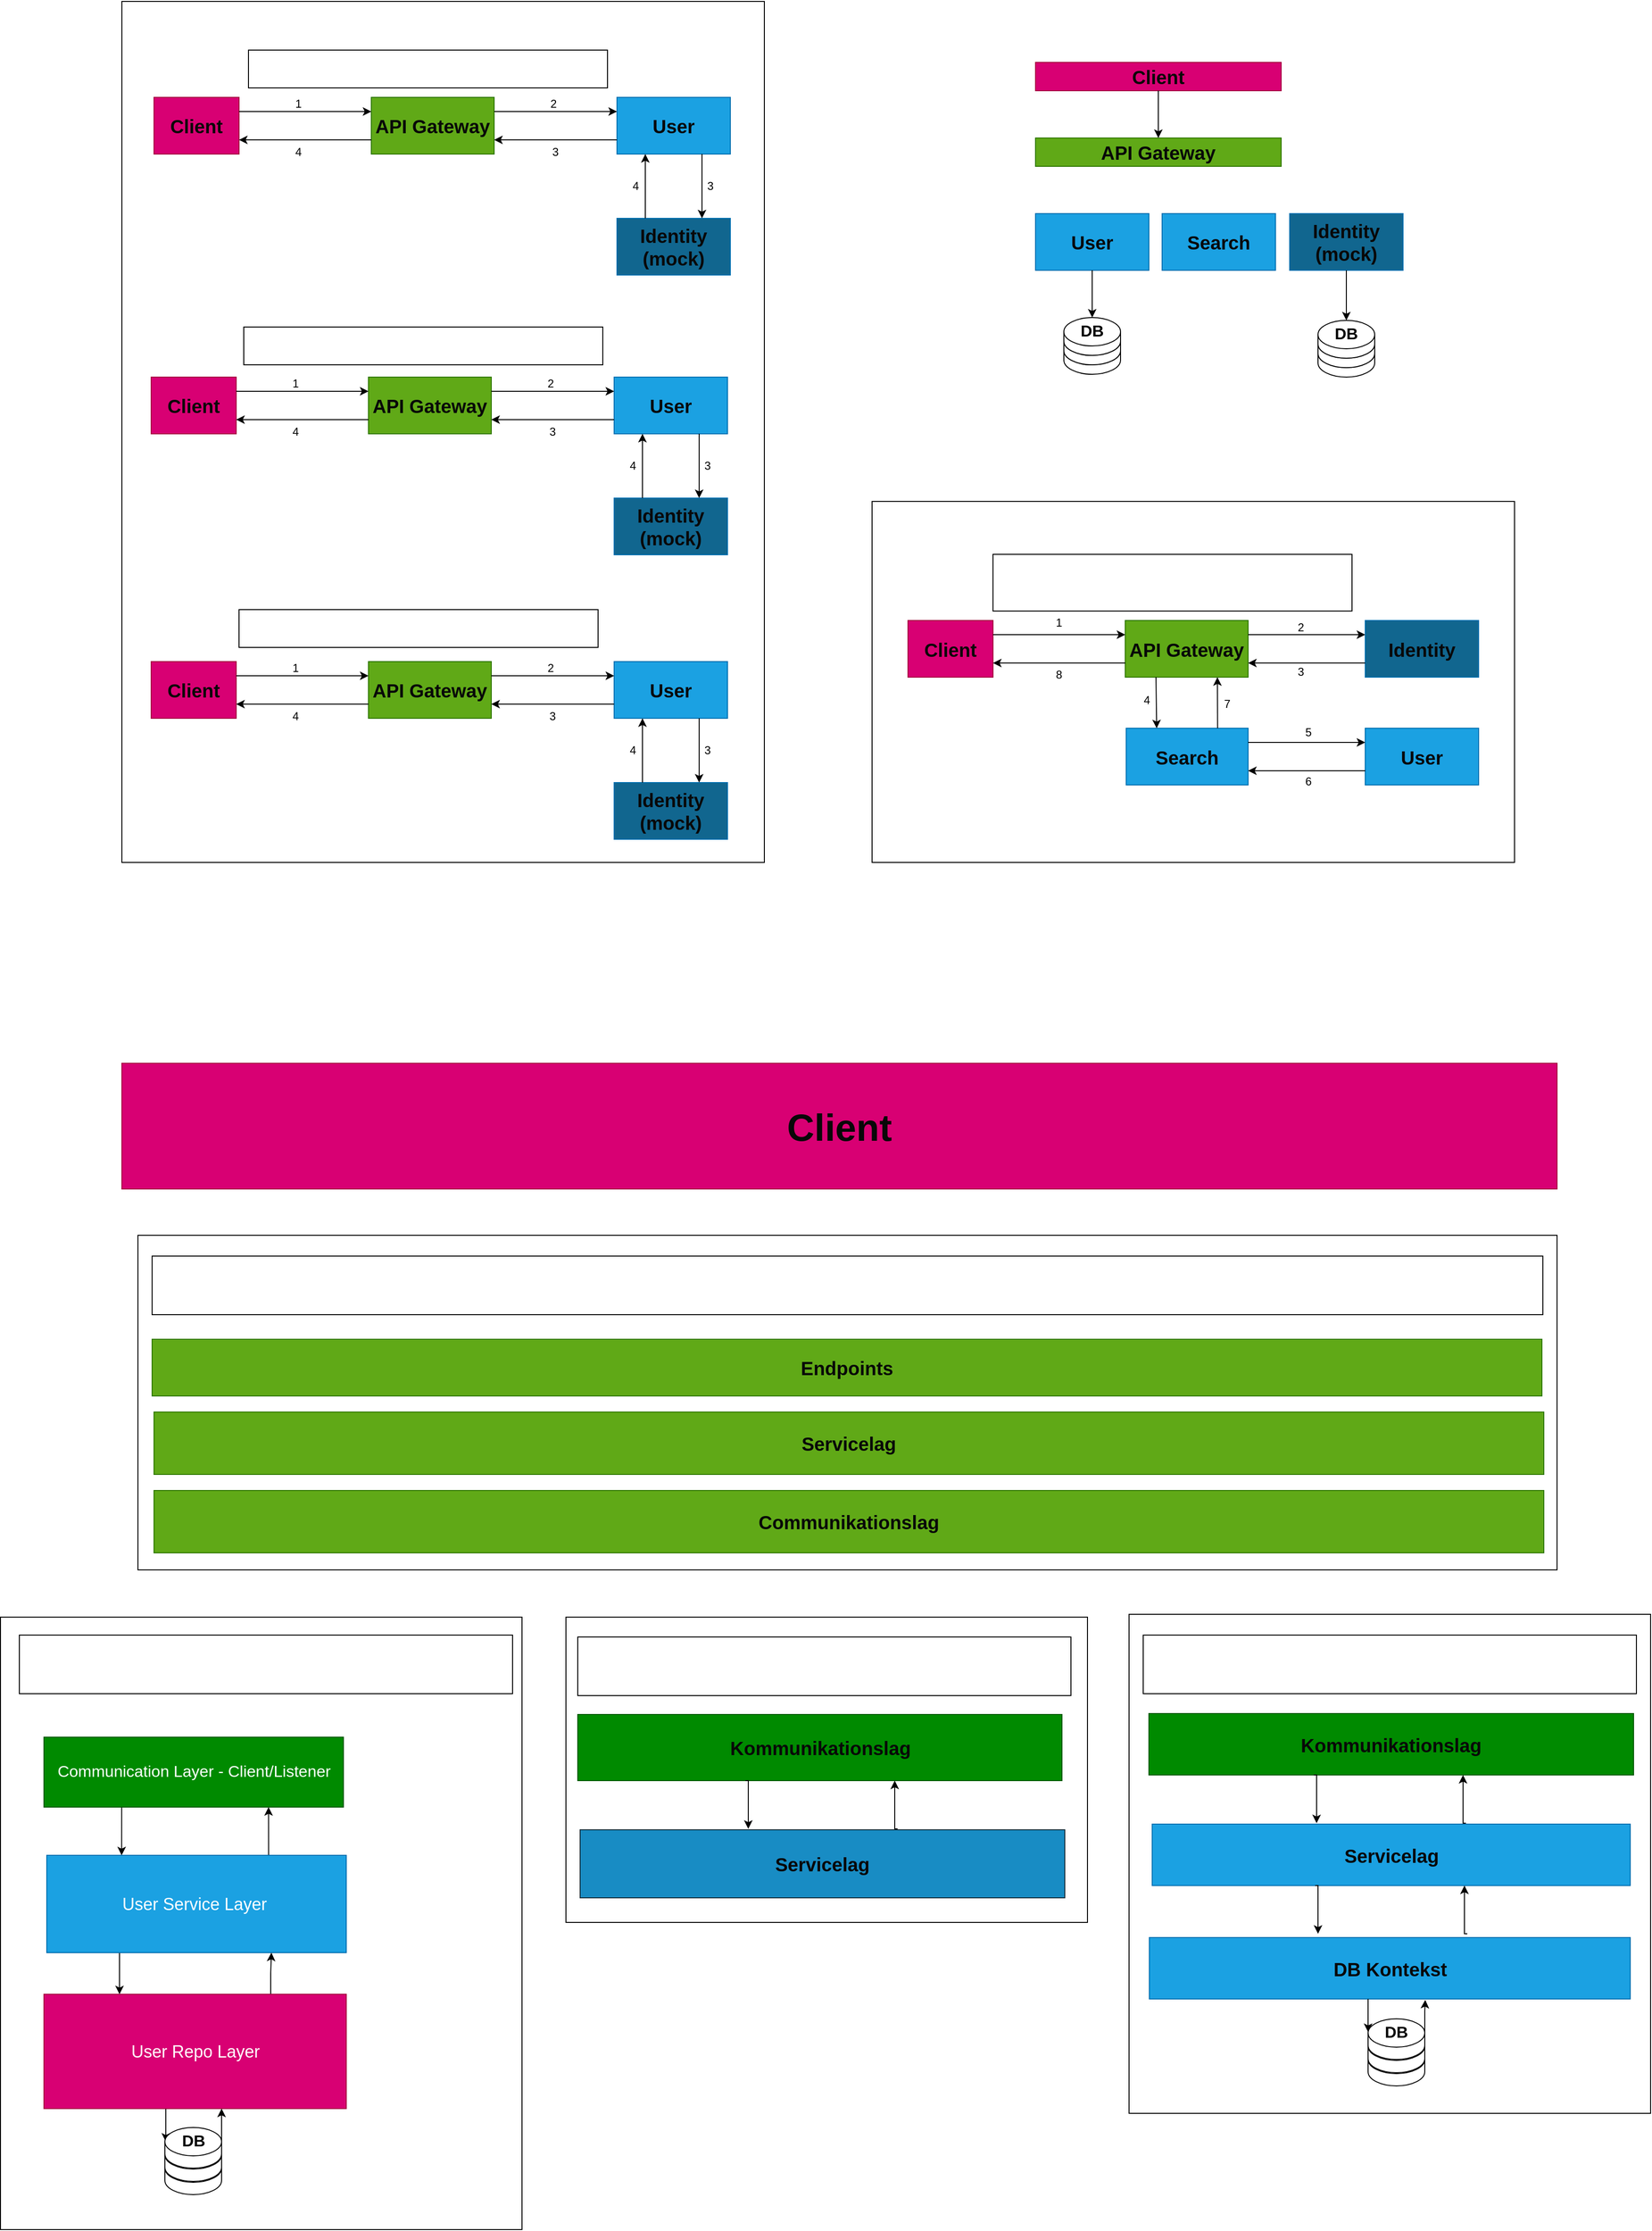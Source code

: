 <mxfile version="21.3.3" type="device">
  <diagram name="Page-1" id="fgIBBaPACrphNUb2yU_0">
    <mxGraphModel dx="3569" dy="1269" grid="0" gridSize="10" guides="1" tooltips="1" connect="1" arrows="1" fold="1" page="0" pageScale="1" pageWidth="850" pageHeight="1100" math="0" shadow="0">
      <root>
        <mxCell id="0" />
        <mxCell id="1" parent="0" />
        <mxCell id="kWf70IJN_p3yiQGSxXuf-264" value="" style="rounded=0;whiteSpace=wrap;html=1;" vertex="1" parent="1">
          <mxGeometry x="1192" y="2184" width="552" height="528" as="geometry" />
        </mxCell>
        <mxCell id="kWf70IJN_p3yiQGSxXuf-134" value="&lt;font color=&quot;#ffffff&quot;&gt;&lt;span style=&quot;font-size: 20px;&quot;&gt;&lt;b&gt;Search context&lt;/b&gt;&lt;/span&gt;&lt;/font&gt;" style="rounded=0;whiteSpace=wrap;html=1;flipV=0;flipH=1;direction=west;labelPosition=center;verticalLabelPosition=middle;align=center;verticalAlign=top;" vertex="1" parent="1">
          <mxGeometry x="920" y="1006.5" width="680" height="382" as="geometry" />
        </mxCell>
        <mxCell id="kWf70IJN_p3yiQGSxXuf-133" value="&lt;font color=&quot;#ffffff&quot; size=&quot;1&quot;&gt;&lt;b style=&quot;font-size: 20px;&quot;&gt;User management context&lt;/b&gt;&lt;/font&gt;" style="rounded=0;whiteSpace=wrap;html=1;flipV=0;flipH=1;direction=west;labelPosition=center;verticalLabelPosition=middle;align=center;verticalAlign=top;" vertex="1" parent="1">
          <mxGeometry x="126" y="477.5" width="680" height="911" as="geometry" />
        </mxCell>
        <mxCell id="kWf70IJN_p3yiQGSxXuf-58" value="&lt;font size=&quot;1&quot; color=&quot;#080808&quot;&gt;&lt;b style=&quot;font-size: 20px;&quot;&gt;User&lt;/b&gt;&lt;/font&gt;" style="rounded=0;whiteSpace=wrap;html=1;fillColor=#1ba1e2;fontColor=#ffffff;strokeColor=#006EAF;" vertex="1" parent="1">
          <mxGeometry x="1093" y="702" width="120" height="60" as="geometry" />
        </mxCell>
        <mxCell id="kWf70IJN_p3yiQGSxXuf-60" value="&lt;font size=&quot;1&quot; color=&quot;#080808&quot;&gt;&lt;b style=&quot;font-size: 20px;&quot;&gt;Search&lt;/b&gt;&lt;/font&gt;" style="rounded=0;whiteSpace=wrap;html=1;fillColor=#1ba1e2;fontColor=#ffffff;strokeColor=#006EAF;" vertex="1" parent="1">
          <mxGeometry x="1227" y="702" width="120" height="60" as="geometry" />
        </mxCell>
        <mxCell id="kWf70IJN_p3yiQGSxXuf-62" value="&lt;font size=&quot;1&quot; color=&quot;#080808&quot;&gt;&lt;b style=&quot;font-size: 20px;&quot;&gt;API Gateway&lt;/b&gt;&lt;/font&gt;" style="rounded=0;whiteSpace=wrap;html=1;fillColor=#60a917;fontColor=#ffffff;strokeColor=#2D7600;flipV=0;flipH=1;direction=west;labelPosition=center;verticalLabelPosition=middle;align=center;verticalAlign=middle;" vertex="1" parent="1">
          <mxGeometry x="1093" y="622" width="260" height="30" as="geometry" />
        </mxCell>
        <mxCell id="kWf70IJN_p3yiQGSxXuf-64" value="&lt;font size=&quot;1&quot; color=&quot;#080808&quot;&gt;&lt;b style=&quot;font-size: 20px;&quot;&gt;Client&lt;/b&gt;&lt;/font&gt;" style="rounded=0;whiteSpace=wrap;html=1;fillColor=#d80073;fontColor=#ffffff;strokeColor=#A50040;flipV=0;flipH=1;direction=west;labelPosition=center;verticalLabelPosition=middle;align=center;verticalAlign=middle;" vertex="1" parent="1">
          <mxGeometry x="1093" y="542" width="260" height="30" as="geometry" />
        </mxCell>
        <mxCell id="kWf70IJN_p3yiQGSxXuf-65" value="" style="endArrow=classic;html=1;rounded=0;exitX=0.5;exitY=0;exitDx=0;exitDy=0;entryX=0.5;entryY=1;entryDx=0;entryDy=0;" edge="1" parent="1" source="kWf70IJN_p3yiQGSxXuf-64" target="kWf70IJN_p3yiQGSxXuf-62">
          <mxGeometry width="50" height="50" relative="1" as="geometry">
            <mxPoint x="1423" y="742" as="sourcePoint" />
            <mxPoint x="1473" y="692" as="targetPoint" />
          </mxGeometry>
        </mxCell>
        <mxCell id="kWf70IJN_p3yiQGSxXuf-69" value="&lt;font color=&quot;#ffffff&quot; size=&quot;1&quot;&gt;&lt;b style=&quot;font-size: 20px;&quot;&gt;1. User wants to create profile&lt;/b&gt;&lt;/font&gt;" style="rounded=0;whiteSpace=wrap;html=1;flipV=0;flipH=1;direction=west;labelPosition=center;verticalLabelPosition=middle;align=center;verticalAlign=middle;" vertex="1" parent="1">
          <mxGeometry x="260" y="529" width="380" height="40" as="geometry" />
        </mxCell>
        <mxCell id="kWf70IJN_p3yiQGSxXuf-70" value="&lt;font size=&quot;1&quot; color=&quot;#080808&quot;&gt;&lt;b style=&quot;font-size: 20px;&quot;&gt;Client&lt;/b&gt;&lt;/font&gt;" style="rounded=0;whiteSpace=wrap;html=1;fillColor=#d80073;fontColor=#ffffff;strokeColor=#A50040;flipV=0;flipH=1;direction=west;labelPosition=center;verticalLabelPosition=middle;align=center;verticalAlign=middle;" vertex="1" parent="1">
          <mxGeometry x="160" y="579" width="90" height="60" as="geometry" />
        </mxCell>
        <mxCell id="kWf70IJN_p3yiQGSxXuf-71" value="&lt;font size=&quot;1&quot; color=&quot;#080808&quot;&gt;&lt;b style=&quot;font-size: 20px;&quot;&gt;API Gateway&lt;/b&gt;&lt;/font&gt;" style="rounded=0;whiteSpace=wrap;html=1;fillColor=#60a917;fontColor=#ffffff;strokeColor=#2D7600;flipV=0;flipH=1;direction=west;labelPosition=center;verticalLabelPosition=middle;align=center;verticalAlign=middle;" vertex="1" parent="1">
          <mxGeometry x="390" y="579" width="130" height="60" as="geometry" />
        </mxCell>
        <mxCell id="kWf70IJN_p3yiQGSxXuf-72" value="" style="endArrow=classic;html=1;rounded=0;exitX=0;exitY=0.75;exitDx=0;exitDy=0;entryX=1;entryY=0.75;entryDx=0;entryDy=0;" edge="1" parent="1" source="kWf70IJN_p3yiQGSxXuf-70" target="kWf70IJN_p3yiQGSxXuf-71">
          <mxGeometry width="50" height="50" relative="1" as="geometry">
            <mxPoint x="570" y="709" as="sourcePoint" />
            <mxPoint x="620" y="659" as="targetPoint" />
          </mxGeometry>
        </mxCell>
        <mxCell id="kWf70IJN_p3yiQGSxXuf-73" value="" style="shape=cylinder3;whiteSpace=wrap;html=1;boundedLbl=1;backgroundOutline=1;size=15;" vertex="1" parent="1">
          <mxGeometry x="1123" y="832" width="60" height="40" as="geometry" />
        </mxCell>
        <mxCell id="kWf70IJN_p3yiQGSxXuf-76" value="" style="shape=cylinder3;whiteSpace=wrap;html=1;boundedLbl=1;backgroundOutline=1;size=15;" vertex="1" parent="1">
          <mxGeometry x="1123" y="822" width="60" height="40" as="geometry" />
        </mxCell>
        <mxCell id="kWf70IJN_p3yiQGSxXuf-77" value="" style="shape=cylinder3;whiteSpace=wrap;html=1;boundedLbl=1;backgroundOutline=1;size=15;" vertex="1" parent="1">
          <mxGeometry x="1123" y="812" width="60" height="40" as="geometry" />
        </mxCell>
        <mxCell id="kWf70IJN_p3yiQGSxXuf-79" value="" style="endArrow=classic;html=1;rounded=0;exitX=0.5;exitY=1;exitDx=0;exitDy=0;entryX=0.5;entryY=0;entryDx=0;entryDy=0;entryPerimeter=0;" edge="1" parent="1" source="kWf70IJN_p3yiQGSxXuf-58" target="kWf70IJN_p3yiQGSxXuf-77">
          <mxGeometry width="50" height="50" relative="1" as="geometry">
            <mxPoint x="1153" y="772" as="sourcePoint" />
            <mxPoint x="1353" y="822" as="targetPoint" />
          </mxGeometry>
        </mxCell>
        <mxCell id="kWf70IJN_p3yiQGSxXuf-80" value="&lt;b&gt;&lt;font style=&quot;font-size: 17px;&quot;&gt;DB&lt;/font&gt;&lt;/b&gt;" style="text;html=1;strokeColor=none;fillColor=none;align=center;verticalAlign=middle;whiteSpace=wrap;rounded=0;" vertex="1" parent="1">
          <mxGeometry x="1123" y="812" width="60" height="30" as="geometry" />
        </mxCell>
        <mxCell id="kWf70IJN_p3yiQGSxXuf-81" value="&lt;font size=&quot;1&quot; color=&quot;#080808&quot;&gt;&lt;b style=&quot;font-size: 20px;&quot;&gt;User&lt;/b&gt;&lt;/font&gt;" style="rounded=0;whiteSpace=wrap;html=1;fillColor=#1ba1e2;fontColor=#ffffff;strokeColor=#006EAF;" vertex="1" parent="1">
          <mxGeometry x="650" y="579" width="120" height="60" as="geometry" />
        </mxCell>
        <mxCell id="kWf70IJN_p3yiQGSxXuf-82" value="" style="endArrow=classic;html=1;rounded=0;exitX=0;exitY=0.75;exitDx=0;exitDy=0;entryX=0;entryY=0.25;entryDx=0;entryDy=0;" edge="1" parent="1" source="kWf70IJN_p3yiQGSxXuf-71" target="kWf70IJN_p3yiQGSxXuf-81">
          <mxGeometry width="50" height="50" relative="1" as="geometry">
            <mxPoint x="590" y="749" as="sourcePoint" />
            <mxPoint x="640" y="699" as="targetPoint" />
          </mxGeometry>
        </mxCell>
        <mxCell id="kWf70IJN_p3yiQGSxXuf-85" value="&lt;font color=&quot;#ffffff&quot; size=&quot;1&quot;&gt;&lt;b style=&quot;font-size: 20px;&quot;&gt;2. User wants to edit profile&lt;/b&gt;&lt;/font&gt;" style="rounded=0;whiteSpace=wrap;html=1;flipV=0;flipH=1;direction=west;labelPosition=center;verticalLabelPosition=middle;align=center;verticalAlign=middle;" vertex="1" parent="1">
          <mxGeometry x="255" y="822" width="380" height="40" as="geometry" />
        </mxCell>
        <mxCell id="kWf70IJN_p3yiQGSxXuf-86" value="&lt;font color=&quot;#ffffff&quot; size=&quot;1&quot;&gt;&lt;b style=&quot;font-size: 20px;&quot;&gt;3. User wants to manage user settings&lt;/b&gt;&lt;/font&gt;" style="rounded=0;whiteSpace=wrap;html=1;flipV=0;flipH=1;direction=west;labelPosition=center;verticalLabelPosition=middle;align=center;verticalAlign=middle;" vertex="1" parent="1">
          <mxGeometry x="250" y="1121" width="380" height="40" as="geometry" />
        </mxCell>
        <mxCell id="kWf70IJN_p3yiQGSxXuf-104" value="" style="endArrow=classic;html=1;rounded=0;entryX=0;entryY=0.25;entryDx=0;entryDy=0;exitX=0;exitY=0.75;exitDx=0;exitDy=0;" edge="1" parent="1" source="kWf70IJN_p3yiQGSxXuf-81" target="kWf70IJN_p3yiQGSxXuf-71">
          <mxGeometry width="50" height="50" relative="1" as="geometry">
            <mxPoint x="550" y="669" as="sourcePoint" />
            <mxPoint x="600" y="619" as="targetPoint" />
          </mxGeometry>
        </mxCell>
        <mxCell id="kWf70IJN_p3yiQGSxXuf-105" value="" style="endArrow=classic;html=1;rounded=0;entryX=0;entryY=0.25;entryDx=0;entryDy=0;exitX=1;exitY=0.25;exitDx=0;exitDy=0;" edge="1" parent="1" source="kWf70IJN_p3yiQGSxXuf-71" target="kWf70IJN_p3yiQGSxXuf-70">
          <mxGeometry width="50" height="50" relative="1" as="geometry">
            <mxPoint x="330" y="669" as="sourcePoint" />
            <mxPoint x="380" y="619" as="targetPoint" />
          </mxGeometry>
        </mxCell>
        <mxCell id="kWf70IJN_p3yiQGSxXuf-120" value="&lt;font color=&quot;#ffffff&quot; size=&quot;1&quot;&gt;&lt;b style=&quot;font-size: 20px;&quot;&gt;4. User wants to search for users by name or username&lt;/b&gt;&lt;/font&gt;" style="rounded=0;whiteSpace=wrap;html=1;flipV=0;flipH=1;direction=west;labelPosition=center;verticalLabelPosition=middle;align=center;verticalAlign=middle;" vertex="1" parent="1">
          <mxGeometry x="1048" y="1062.5" width="380" height="60" as="geometry" />
        </mxCell>
        <mxCell id="kWf70IJN_p3yiQGSxXuf-121" value="&lt;font size=&quot;1&quot; color=&quot;#080808&quot;&gt;&lt;b style=&quot;font-size: 20px;&quot;&gt;Client&lt;/b&gt;&lt;/font&gt;" style="rounded=0;whiteSpace=wrap;html=1;fillColor=#d80073;fontColor=#ffffff;strokeColor=#A50040;flipV=0;flipH=1;direction=west;labelPosition=center;verticalLabelPosition=middle;align=center;verticalAlign=middle;" vertex="1" parent="1">
          <mxGeometry x="958" y="1132.5" width="90" height="60" as="geometry" />
        </mxCell>
        <mxCell id="kWf70IJN_p3yiQGSxXuf-122" value="&lt;font size=&quot;1&quot; color=&quot;#080808&quot;&gt;&lt;b style=&quot;font-size: 20px;&quot;&gt;API Gateway&lt;/b&gt;&lt;/font&gt;" style="rounded=0;whiteSpace=wrap;html=1;fillColor=#60a917;fontColor=#ffffff;strokeColor=#2D7600;flipV=0;flipH=1;direction=west;labelPosition=center;verticalLabelPosition=middle;align=center;verticalAlign=middle;" vertex="1" parent="1">
          <mxGeometry x="1188" y="1132.5" width="130" height="60" as="geometry" />
        </mxCell>
        <mxCell id="kWf70IJN_p3yiQGSxXuf-123" value="" style="endArrow=classic;html=1;rounded=0;exitX=0;exitY=0.75;exitDx=0;exitDy=0;entryX=1;entryY=0.75;entryDx=0;entryDy=0;" edge="1" parent="1" source="kWf70IJN_p3yiQGSxXuf-121" target="kWf70IJN_p3yiQGSxXuf-122">
          <mxGeometry width="50" height="50" relative="1" as="geometry">
            <mxPoint x="1368" y="1262.5" as="sourcePoint" />
            <mxPoint x="1418" y="1212.5" as="targetPoint" />
          </mxGeometry>
        </mxCell>
        <mxCell id="kWf70IJN_p3yiQGSxXuf-124" value="&lt;font size=&quot;1&quot; color=&quot;#080808&quot;&gt;&lt;b style=&quot;font-size: 20px;&quot;&gt;Search&lt;/b&gt;&lt;/font&gt;" style="rounded=0;whiteSpace=wrap;html=1;fillColor=#1ba1e2;fontColor=#ffffff;strokeColor=#006EAF;" vertex="1" parent="1">
          <mxGeometry x="1189" y="1246.5" width="129" height="60" as="geometry" />
        </mxCell>
        <mxCell id="kWf70IJN_p3yiQGSxXuf-125" value="" style="endArrow=classic;html=1;rounded=0;exitX=0.75;exitY=0;exitDx=0;exitDy=0;entryX=0.25;entryY=0;entryDx=0;entryDy=0;" edge="1" parent="1" source="kWf70IJN_p3yiQGSxXuf-122" target="kWf70IJN_p3yiQGSxXuf-124">
          <mxGeometry width="50" height="50" relative="1" as="geometry">
            <mxPoint x="1388" y="1302.5" as="sourcePoint" />
            <mxPoint x="1438" y="1252.5" as="targetPoint" />
          </mxGeometry>
        </mxCell>
        <mxCell id="kWf70IJN_p3yiQGSxXuf-127" value="" style="endArrow=classic;html=1;rounded=0;entryX=0;entryY=0.25;entryDx=0;entryDy=0;exitX=1;exitY=0.25;exitDx=0;exitDy=0;" edge="1" parent="1" source="kWf70IJN_p3yiQGSxXuf-122" target="kWf70IJN_p3yiQGSxXuf-121">
          <mxGeometry width="50" height="50" relative="1" as="geometry">
            <mxPoint x="1128" y="1222.5" as="sourcePoint" />
            <mxPoint x="1178" y="1172.5" as="targetPoint" />
          </mxGeometry>
        </mxCell>
        <mxCell id="kWf70IJN_p3yiQGSxXuf-128" value="&lt;font size=&quot;1&quot; color=&quot;#080808&quot;&gt;&lt;b style=&quot;font-size: 20px;&quot;&gt;User&lt;/b&gt;&lt;/font&gt;" style="rounded=0;whiteSpace=wrap;html=1;fillColor=#1ba1e2;fontColor=#ffffff;strokeColor=#006EAF;" vertex="1" parent="1">
          <mxGeometry x="1442" y="1246.5" width="120" height="60" as="geometry" />
        </mxCell>
        <mxCell id="kWf70IJN_p3yiQGSxXuf-129" value="" style="endArrow=classic;html=1;rounded=0;entryX=0;entryY=0.25;entryDx=0;entryDy=0;exitX=1;exitY=0.25;exitDx=0;exitDy=0;" edge="1" parent="1" source="kWf70IJN_p3yiQGSxXuf-124" target="kWf70IJN_p3yiQGSxXuf-128">
          <mxGeometry width="50" height="50" relative="1" as="geometry">
            <mxPoint x="1321" y="1290.5" as="sourcePoint" />
            <mxPoint x="1458" y="1157.5" as="targetPoint" />
          </mxGeometry>
        </mxCell>
        <mxCell id="kWf70IJN_p3yiQGSxXuf-131" value="" style="endArrow=classic;html=1;rounded=0;exitX=0.75;exitY=0;exitDx=0;exitDy=0;entryX=0.25;entryY=0;entryDx=0;entryDy=0;" edge="1" parent="1" source="kWf70IJN_p3yiQGSxXuf-124" target="kWf70IJN_p3yiQGSxXuf-122">
          <mxGeometry width="50" height="50" relative="1" as="geometry">
            <mxPoint x="1488" y="1242.5" as="sourcePoint" />
            <mxPoint x="1488" y="1202.5" as="targetPoint" />
          </mxGeometry>
        </mxCell>
        <mxCell id="kWf70IJN_p3yiQGSxXuf-142" value="&lt;font size=&quot;1&quot; color=&quot;#080808&quot;&gt;&lt;b style=&quot;font-size: 20px;&quot;&gt;Identity&lt;/b&gt;&lt;/font&gt;" style="rounded=0;whiteSpace=wrap;html=1;fillColor=#11668F;fontColor=#ffffff;strokeColor=#006EAF;" vertex="1" parent="1">
          <mxGeometry x="1442" y="1132.5" width="120" height="60" as="geometry" />
        </mxCell>
        <mxCell id="kWf70IJN_p3yiQGSxXuf-143" value="" style="endArrow=classic;html=1;rounded=0;exitX=0;exitY=0.75;exitDx=0;exitDy=0;entryX=0;entryY=0.25;entryDx=0;entryDy=0;" edge="1" parent="1" source="kWf70IJN_p3yiQGSxXuf-122" target="kWf70IJN_p3yiQGSxXuf-142">
          <mxGeometry width="50" height="50" relative="1" as="geometry">
            <mxPoint x="1389" y="1184.5" as="sourcePoint" />
            <mxPoint x="1439" y="1134.5" as="targetPoint" />
          </mxGeometry>
        </mxCell>
        <mxCell id="kWf70IJN_p3yiQGSxXuf-144" value="1" style="text;html=1;strokeColor=none;fillColor=none;align=center;verticalAlign=middle;whiteSpace=wrap;rounded=0;" vertex="1" parent="1">
          <mxGeometry x="1088" y="1119.5" width="60" height="30" as="geometry" />
        </mxCell>
        <mxCell id="kWf70IJN_p3yiQGSxXuf-145" value="2" style="text;html=1;strokeColor=none;fillColor=none;align=center;verticalAlign=middle;whiteSpace=wrap;rounded=0;" vertex="1" parent="1">
          <mxGeometry x="1344" y="1124.5" width="60" height="30" as="geometry" />
        </mxCell>
        <mxCell id="kWf70IJN_p3yiQGSxXuf-146" value="" style="endArrow=classic;html=1;rounded=0;entryX=0;entryY=0.25;entryDx=0;entryDy=0;exitX=0;exitY=0.75;exitDx=0;exitDy=0;" edge="1" parent="1" source="kWf70IJN_p3yiQGSxXuf-142" target="kWf70IJN_p3yiQGSxXuf-122">
          <mxGeometry width="50" height="50" relative="1" as="geometry">
            <mxPoint x="1369" y="1211.5" as="sourcePoint" />
            <mxPoint x="1419" y="1161.5" as="targetPoint" />
          </mxGeometry>
        </mxCell>
        <mxCell id="kWf70IJN_p3yiQGSxXuf-147" value="3" style="text;html=1;strokeColor=none;fillColor=none;align=center;verticalAlign=middle;whiteSpace=wrap;rounded=0;" vertex="1" parent="1">
          <mxGeometry x="1344" y="1171.5" width="60" height="30" as="geometry" />
        </mxCell>
        <mxCell id="kWf70IJN_p3yiQGSxXuf-150" value="" style="endArrow=classic;html=1;rounded=0;exitX=0;exitY=0.75;exitDx=0;exitDy=0;entryX=1;entryY=0.75;entryDx=0;entryDy=0;" edge="1" parent="1" source="kWf70IJN_p3yiQGSxXuf-128" target="kWf70IJN_p3yiQGSxXuf-124">
          <mxGeometry width="50" height="50" relative="1" as="geometry">
            <mxPoint x="1328" y="1271.5" as="sourcePoint" />
            <mxPoint x="1395" y="1316.5" as="targetPoint" />
          </mxGeometry>
        </mxCell>
        <mxCell id="kWf70IJN_p3yiQGSxXuf-151" value="4" style="text;html=1;strokeColor=none;fillColor=none;align=center;verticalAlign=middle;whiteSpace=wrap;rounded=0;" vertex="1" parent="1">
          <mxGeometry x="1181" y="1201.5" width="60" height="30" as="geometry" />
        </mxCell>
        <mxCell id="kWf70IJN_p3yiQGSxXuf-153" value="5" style="text;html=1;strokeColor=none;fillColor=none;align=center;verticalAlign=middle;whiteSpace=wrap;rounded=0;" vertex="1" parent="1">
          <mxGeometry x="1352" y="1235.5" width="60" height="30" as="geometry" />
        </mxCell>
        <mxCell id="kWf70IJN_p3yiQGSxXuf-154" value="6" style="text;html=1;strokeColor=none;fillColor=none;align=center;verticalAlign=middle;whiteSpace=wrap;rounded=0;" vertex="1" parent="1">
          <mxGeometry x="1352" y="1287.5" width="60" height="30" as="geometry" />
        </mxCell>
        <mxCell id="kWf70IJN_p3yiQGSxXuf-155" value="&lt;font size=&quot;1&quot; color=&quot;#080808&quot;&gt;&lt;b style=&quot;font-size: 20px;&quot;&gt;Identity&lt;br&gt;(mock)&lt;br&gt;&lt;/b&gt;&lt;/font&gt;" style="rounded=0;whiteSpace=wrap;html=1;fillColor=#11668F;fontColor=#ffffff;strokeColor=#006EAF;" vertex="1" parent="1">
          <mxGeometry x="1362" y="702" width="120" height="60" as="geometry" />
        </mxCell>
        <mxCell id="kWf70IJN_p3yiQGSxXuf-156" value="7" style="text;html=1;strokeColor=none;fillColor=none;align=center;verticalAlign=middle;whiteSpace=wrap;rounded=0;" vertex="1" parent="1">
          <mxGeometry x="1266" y="1205.5" width="60" height="30" as="geometry" />
        </mxCell>
        <mxCell id="kWf70IJN_p3yiQGSxXuf-157" value="8" style="text;html=1;strokeColor=none;fillColor=none;align=center;verticalAlign=middle;whiteSpace=wrap;rounded=0;" vertex="1" parent="1">
          <mxGeometry x="1088" y="1174.5" width="60" height="30" as="geometry" />
        </mxCell>
        <mxCell id="kWf70IJN_p3yiQGSxXuf-158" value="" style="shape=cylinder3;whiteSpace=wrap;html=1;boundedLbl=1;backgroundOutline=1;size=15;" vertex="1" parent="1">
          <mxGeometry x="1392" y="835" width="60" height="40" as="geometry" />
        </mxCell>
        <mxCell id="kWf70IJN_p3yiQGSxXuf-159" value="" style="shape=cylinder3;whiteSpace=wrap;html=1;boundedLbl=1;backgroundOutline=1;size=15;" vertex="1" parent="1">
          <mxGeometry x="1392" y="825" width="60" height="40" as="geometry" />
        </mxCell>
        <mxCell id="kWf70IJN_p3yiQGSxXuf-160" value="" style="shape=cylinder3;whiteSpace=wrap;html=1;boundedLbl=1;backgroundOutline=1;size=15;" vertex="1" parent="1">
          <mxGeometry x="1392" y="815" width="60" height="40" as="geometry" />
        </mxCell>
        <mxCell id="kWf70IJN_p3yiQGSxXuf-161" value="" style="endArrow=classic;html=1;rounded=0;entryX=0.5;entryY=0;entryDx=0;entryDy=0;entryPerimeter=0;" edge="1" parent="1" target="kWf70IJN_p3yiQGSxXuf-160">
          <mxGeometry width="50" height="50" relative="1" as="geometry">
            <mxPoint x="1422" y="762" as="sourcePoint" />
            <mxPoint x="1622" y="825" as="targetPoint" />
          </mxGeometry>
        </mxCell>
        <mxCell id="kWf70IJN_p3yiQGSxXuf-162" value="&lt;b&gt;&lt;font style=&quot;font-size: 17px;&quot;&gt;DB&lt;/font&gt;&lt;/b&gt;" style="text;html=1;strokeColor=none;fillColor=none;align=center;verticalAlign=middle;whiteSpace=wrap;rounded=0;" vertex="1" parent="1">
          <mxGeometry x="1392" y="815" width="60" height="30" as="geometry" />
        </mxCell>
        <mxCell id="kWf70IJN_p3yiQGSxXuf-163" value="&lt;font size=&quot;1&quot; color=&quot;#080808&quot;&gt;&lt;b style=&quot;font-size: 20px;&quot;&gt;Identity&lt;br&gt;(mock)&lt;br&gt;&lt;/b&gt;&lt;/font&gt;" style="rounded=0;whiteSpace=wrap;html=1;fillColor=#11668F;fontColor=#ffffff;strokeColor=#006EAF;" vertex="1" parent="1">
          <mxGeometry x="650" y="707" width="120" height="60" as="geometry" />
        </mxCell>
        <mxCell id="kWf70IJN_p3yiQGSxXuf-164" value="" style="endArrow=classic;html=1;rounded=0;exitX=0.75;exitY=1;exitDx=0;exitDy=0;entryX=0.75;entryY=0;entryDx=0;entryDy=0;" edge="1" parent="1" source="kWf70IJN_p3yiQGSxXuf-81" target="kWf70IJN_p3yiQGSxXuf-163">
          <mxGeometry width="50" height="50" relative="1" as="geometry">
            <mxPoint x="-10" y="593" as="sourcePoint" />
            <mxPoint x="40" y="543" as="targetPoint" />
          </mxGeometry>
        </mxCell>
        <mxCell id="kWf70IJN_p3yiQGSxXuf-165" value="" style="endArrow=classic;html=1;rounded=0;exitX=0.25;exitY=0;exitDx=0;exitDy=0;entryX=0.25;entryY=1;entryDx=0;entryDy=0;" edge="1" parent="1" source="kWf70IJN_p3yiQGSxXuf-163" target="kWf70IJN_p3yiQGSxXuf-81">
          <mxGeometry width="50" height="50" relative="1" as="geometry">
            <mxPoint x="750" y="649" as="sourcePoint" />
            <mxPoint x="694" y="677" as="targetPoint" />
          </mxGeometry>
        </mxCell>
        <mxCell id="kWf70IJN_p3yiQGSxXuf-166" value="1" style="text;html=1;strokeColor=none;fillColor=none;align=center;verticalAlign=middle;whiteSpace=wrap;rounded=0;" vertex="1" parent="1">
          <mxGeometry x="283" y="571" width="60" height="30" as="geometry" />
        </mxCell>
        <mxCell id="kWf70IJN_p3yiQGSxXuf-167" value="2" style="text;html=1;strokeColor=none;fillColor=none;align=center;verticalAlign=middle;whiteSpace=wrap;rounded=0;" vertex="1" parent="1">
          <mxGeometry x="553" y="571" width="60" height="30" as="geometry" />
        </mxCell>
        <mxCell id="kWf70IJN_p3yiQGSxXuf-168" value="3" style="text;html=1;strokeColor=none;fillColor=none;align=center;verticalAlign=middle;whiteSpace=wrap;rounded=0;" vertex="1" parent="1">
          <mxGeometry x="719" y="658" width="60" height="30" as="geometry" />
        </mxCell>
        <mxCell id="kWf70IJN_p3yiQGSxXuf-169" value="3" style="text;html=1;strokeColor=none;fillColor=none;align=center;verticalAlign=middle;whiteSpace=wrap;rounded=0;" vertex="1" parent="1">
          <mxGeometry x="555" y="622" width="60" height="30" as="geometry" />
        </mxCell>
        <mxCell id="kWf70IJN_p3yiQGSxXuf-170" value="4" style="text;html=1;strokeColor=none;fillColor=none;align=center;verticalAlign=middle;whiteSpace=wrap;rounded=0;" vertex="1" parent="1">
          <mxGeometry x="640" y="658" width="60" height="30" as="geometry" />
        </mxCell>
        <mxCell id="kWf70IJN_p3yiQGSxXuf-171" value="4" style="text;html=1;strokeColor=none;fillColor=none;align=center;verticalAlign=middle;whiteSpace=wrap;rounded=0;" vertex="1" parent="1">
          <mxGeometry x="283" y="622" width="60" height="30" as="geometry" />
        </mxCell>
        <mxCell id="kWf70IJN_p3yiQGSxXuf-186" value="&lt;font size=&quot;1&quot; color=&quot;#080808&quot;&gt;&lt;b style=&quot;font-size: 20px;&quot;&gt;Client&lt;/b&gt;&lt;/font&gt;" style="rounded=0;whiteSpace=wrap;html=1;fillColor=#d80073;fontColor=#ffffff;strokeColor=#A50040;flipV=0;flipH=1;direction=west;labelPosition=center;verticalLabelPosition=middle;align=center;verticalAlign=middle;" vertex="1" parent="1">
          <mxGeometry x="157" y="875" width="90" height="60" as="geometry" />
        </mxCell>
        <mxCell id="kWf70IJN_p3yiQGSxXuf-187" value="&lt;font size=&quot;1&quot; color=&quot;#080808&quot;&gt;&lt;b style=&quot;font-size: 20px;&quot;&gt;API Gateway&lt;/b&gt;&lt;/font&gt;" style="rounded=0;whiteSpace=wrap;html=1;fillColor=#60a917;fontColor=#ffffff;strokeColor=#2D7600;flipV=0;flipH=1;direction=west;labelPosition=center;verticalLabelPosition=middle;align=center;verticalAlign=middle;" vertex="1" parent="1">
          <mxGeometry x="387" y="875" width="130" height="60" as="geometry" />
        </mxCell>
        <mxCell id="kWf70IJN_p3yiQGSxXuf-188" value="" style="endArrow=classic;html=1;rounded=0;exitX=0;exitY=0.75;exitDx=0;exitDy=0;entryX=1;entryY=0.75;entryDx=0;entryDy=0;" edge="1" parent="1" source="kWf70IJN_p3yiQGSxXuf-186" target="kWf70IJN_p3yiQGSxXuf-187">
          <mxGeometry width="50" height="50" relative="1" as="geometry">
            <mxPoint x="567" y="1005" as="sourcePoint" />
            <mxPoint x="617" y="955" as="targetPoint" />
          </mxGeometry>
        </mxCell>
        <mxCell id="kWf70IJN_p3yiQGSxXuf-189" value="&lt;font size=&quot;1&quot; color=&quot;#080808&quot;&gt;&lt;b style=&quot;font-size: 20px;&quot;&gt;User&lt;/b&gt;&lt;/font&gt;" style="rounded=0;whiteSpace=wrap;html=1;fillColor=#1ba1e2;fontColor=#ffffff;strokeColor=#006EAF;" vertex="1" parent="1">
          <mxGeometry x="647" y="875" width="120" height="60" as="geometry" />
        </mxCell>
        <mxCell id="kWf70IJN_p3yiQGSxXuf-190" value="" style="endArrow=classic;html=1;rounded=0;exitX=0;exitY=0.75;exitDx=0;exitDy=0;entryX=0;entryY=0.25;entryDx=0;entryDy=0;" edge="1" parent="1" source="kWf70IJN_p3yiQGSxXuf-187" target="kWf70IJN_p3yiQGSxXuf-189">
          <mxGeometry width="50" height="50" relative="1" as="geometry">
            <mxPoint x="587" y="1045" as="sourcePoint" />
            <mxPoint x="637" y="995" as="targetPoint" />
          </mxGeometry>
        </mxCell>
        <mxCell id="kWf70IJN_p3yiQGSxXuf-191" value="" style="endArrow=classic;html=1;rounded=0;entryX=0;entryY=0.25;entryDx=0;entryDy=0;exitX=0;exitY=0.75;exitDx=0;exitDy=0;" edge="1" parent="1" source="kWf70IJN_p3yiQGSxXuf-189" target="kWf70IJN_p3yiQGSxXuf-187">
          <mxGeometry width="50" height="50" relative="1" as="geometry">
            <mxPoint x="547" y="965" as="sourcePoint" />
            <mxPoint x="597" y="915" as="targetPoint" />
          </mxGeometry>
        </mxCell>
        <mxCell id="kWf70IJN_p3yiQGSxXuf-192" value="" style="endArrow=classic;html=1;rounded=0;entryX=0;entryY=0.25;entryDx=0;entryDy=0;exitX=1;exitY=0.25;exitDx=0;exitDy=0;" edge="1" parent="1" source="kWf70IJN_p3yiQGSxXuf-187" target="kWf70IJN_p3yiQGSxXuf-186">
          <mxGeometry width="50" height="50" relative="1" as="geometry">
            <mxPoint x="327" y="965" as="sourcePoint" />
            <mxPoint x="377" y="915" as="targetPoint" />
          </mxGeometry>
        </mxCell>
        <mxCell id="kWf70IJN_p3yiQGSxXuf-193" value="&lt;font size=&quot;1&quot; color=&quot;#080808&quot;&gt;&lt;b style=&quot;font-size: 20px;&quot;&gt;Identity&lt;br&gt;(mock)&lt;br&gt;&lt;/b&gt;&lt;/font&gt;" style="rounded=0;whiteSpace=wrap;html=1;fillColor=#11668F;fontColor=#ffffff;strokeColor=#006EAF;" vertex="1" parent="1">
          <mxGeometry x="647" y="1003" width="120" height="60" as="geometry" />
        </mxCell>
        <mxCell id="kWf70IJN_p3yiQGSxXuf-194" value="" style="endArrow=classic;html=1;rounded=0;exitX=0.75;exitY=1;exitDx=0;exitDy=0;entryX=0.75;entryY=0;entryDx=0;entryDy=0;" edge="1" parent="1" source="kWf70IJN_p3yiQGSxXuf-189" target="kWf70IJN_p3yiQGSxXuf-193">
          <mxGeometry width="50" height="50" relative="1" as="geometry">
            <mxPoint x="-13" y="889" as="sourcePoint" />
            <mxPoint x="37" y="839" as="targetPoint" />
          </mxGeometry>
        </mxCell>
        <mxCell id="kWf70IJN_p3yiQGSxXuf-195" value="" style="endArrow=classic;html=1;rounded=0;exitX=0.25;exitY=0;exitDx=0;exitDy=0;entryX=0.25;entryY=1;entryDx=0;entryDy=0;" edge="1" parent="1" source="kWf70IJN_p3yiQGSxXuf-193" target="kWf70IJN_p3yiQGSxXuf-189">
          <mxGeometry width="50" height="50" relative="1" as="geometry">
            <mxPoint x="747" y="945" as="sourcePoint" />
            <mxPoint x="691" y="973" as="targetPoint" />
          </mxGeometry>
        </mxCell>
        <mxCell id="kWf70IJN_p3yiQGSxXuf-196" value="1" style="text;html=1;strokeColor=none;fillColor=none;align=center;verticalAlign=middle;whiteSpace=wrap;rounded=0;" vertex="1" parent="1">
          <mxGeometry x="280" y="867" width="60" height="30" as="geometry" />
        </mxCell>
        <mxCell id="kWf70IJN_p3yiQGSxXuf-197" value="2" style="text;html=1;strokeColor=none;fillColor=none;align=center;verticalAlign=middle;whiteSpace=wrap;rounded=0;" vertex="1" parent="1">
          <mxGeometry x="550" y="867" width="60" height="30" as="geometry" />
        </mxCell>
        <mxCell id="kWf70IJN_p3yiQGSxXuf-198" value="3" style="text;html=1;strokeColor=none;fillColor=none;align=center;verticalAlign=middle;whiteSpace=wrap;rounded=0;" vertex="1" parent="1">
          <mxGeometry x="716" y="954" width="60" height="30" as="geometry" />
        </mxCell>
        <mxCell id="kWf70IJN_p3yiQGSxXuf-199" value="3" style="text;html=1;strokeColor=none;fillColor=none;align=center;verticalAlign=middle;whiteSpace=wrap;rounded=0;" vertex="1" parent="1">
          <mxGeometry x="552" y="918" width="60" height="30" as="geometry" />
        </mxCell>
        <mxCell id="kWf70IJN_p3yiQGSxXuf-200" value="4" style="text;html=1;strokeColor=none;fillColor=none;align=center;verticalAlign=middle;whiteSpace=wrap;rounded=0;" vertex="1" parent="1">
          <mxGeometry x="637" y="954" width="60" height="30" as="geometry" />
        </mxCell>
        <mxCell id="kWf70IJN_p3yiQGSxXuf-201" value="4" style="text;html=1;strokeColor=none;fillColor=none;align=center;verticalAlign=middle;whiteSpace=wrap;rounded=0;" vertex="1" parent="1">
          <mxGeometry x="280" y="918" width="60" height="30" as="geometry" />
        </mxCell>
        <mxCell id="kWf70IJN_p3yiQGSxXuf-202" value="&lt;font size=&quot;1&quot; color=&quot;#080808&quot;&gt;&lt;b style=&quot;font-size: 20px;&quot;&gt;Client&lt;/b&gt;&lt;/font&gt;" style="rounded=0;whiteSpace=wrap;html=1;fillColor=#d80073;fontColor=#ffffff;strokeColor=#A50040;flipV=0;flipH=1;direction=west;labelPosition=center;verticalLabelPosition=middle;align=center;verticalAlign=middle;" vertex="1" parent="1">
          <mxGeometry x="157" y="1176" width="90" height="60" as="geometry" />
        </mxCell>
        <mxCell id="kWf70IJN_p3yiQGSxXuf-203" value="&lt;font size=&quot;1&quot; color=&quot;#080808&quot;&gt;&lt;b style=&quot;font-size: 20px;&quot;&gt;API Gateway&lt;/b&gt;&lt;/font&gt;" style="rounded=0;whiteSpace=wrap;html=1;fillColor=#60a917;fontColor=#ffffff;strokeColor=#2D7600;flipV=0;flipH=1;direction=west;labelPosition=center;verticalLabelPosition=middle;align=center;verticalAlign=middle;" vertex="1" parent="1">
          <mxGeometry x="387" y="1176" width="130" height="60" as="geometry" />
        </mxCell>
        <mxCell id="kWf70IJN_p3yiQGSxXuf-204" value="" style="endArrow=classic;html=1;rounded=0;exitX=0;exitY=0.75;exitDx=0;exitDy=0;entryX=1;entryY=0.75;entryDx=0;entryDy=0;" edge="1" parent="1" source="kWf70IJN_p3yiQGSxXuf-202" target="kWf70IJN_p3yiQGSxXuf-203">
          <mxGeometry width="50" height="50" relative="1" as="geometry">
            <mxPoint x="567" y="1306" as="sourcePoint" />
            <mxPoint x="617" y="1256" as="targetPoint" />
          </mxGeometry>
        </mxCell>
        <mxCell id="kWf70IJN_p3yiQGSxXuf-205" value="&lt;font size=&quot;1&quot; color=&quot;#080808&quot;&gt;&lt;b style=&quot;font-size: 20px;&quot;&gt;User&lt;/b&gt;&lt;/font&gt;" style="rounded=0;whiteSpace=wrap;html=1;fillColor=#1ba1e2;fontColor=#ffffff;strokeColor=#006EAF;" vertex="1" parent="1">
          <mxGeometry x="647" y="1176" width="120" height="60" as="geometry" />
        </mxCell>
        <mxCell id="kWf70IJN_p3yiQGSxXuf-206" value="" style="endArrow=classic;html=1;rounded=0;exitX=0;exitY=0.75;exitDx=0;exitDy=0;entryX=0;entryY=0.25;entryDx=0;entryDy=0;" edge="1" parent="1" source="kWf70IJN_p3yiQGSxXuf-203" target="kWf70IJN_p3yiQGSxXuf-205">
          <mxGeometry width="50" height="50" relative="1" as="geometry">
            <mxPoint x="587" y="1346" as="sourcePoint" />
            <mxPoint x="637" y="1296" as="targetPoint" />
          </mxGeometry>
        </mxCell>
        <mxCell id="kWf70IJN_p3yiQGSxXuf-207" value="" style="endArrow=classic;html=1;rounded=0;entryX=0;entryY=0.25;entryDx=0;entryDy=0;exitX=0;exitY=0.75;exitDx=0;exitDy=0;" edge="1" parent="1" source="kWf70IJN_p3yiQGSxXuf-205" target="kWf70IJN_p3yiQGSxXuf-203">
          <mxGeometry width="50" height="50" relative="1" as="geometry">
            <mxPoint x="547" y="1266" as="sourcePoint" />
            <mxPoint x="597" y="1216" as="targetPoint" />
          </mxGeometry>
        </mxCell>
        <mxCell id="kWf70IJN_p3yiQGSxXuf-208" value="" style="endArrow=classic;html=1;rounded=0;entryX=0;entryY=0.25;entryDx=0;entryDy=0;exitX=1;exitY=0.25;exitDx=0;exitDy=0;" edge="1" parent="1" source="kWf70IJN_p3yiQGSxXuf-203" target="kWf70IJN_p3yiQGSxXuf-202">
          <mxGeometry width="50" height="50" relative="1" as="geometry">
            <mxPoint x="327" y="1266" as="sourcePoint" />
            <mxPoint x="377" y="1216" as="targetPoint" />
          </mxGeometry>
        </mxCell>
        <mxCell id="kWf70IJN_p3yiQGSxXuf-209" value="&lt;font size=&quot;1&quot; color=&quot;#080808&quot;&gt;&lt;b style=&quot;font-size: 20px;&quot;&gt;Identity&lt;br&gt;(mock)&lt;br&gt;&lt;/b&gt;&lt;/font&gt;" style="rounded=0;whiteSpace=wrap;html=1;fillColor=#11668F;fontColor=#ffffff;strokeColor=#006EAF;" vertex="1" parent="1">
          <mxGeometry x="647" y="1304" width="120" height="60" as="geometry" />
        </mxCell>
        <mxCell id="kWf70IJN_p3yiQGSxXuf-210" value="" style="endArrow=classic;html=1;rounded=0;exitX=0.75;exitY=1;exitDx=0;exitDy=0;entryX=0.75;entryY=0;entryDx=0;entryDy=0;" edge="1" parent="1" source="kWf70IJN_p3yiQGSxXuf-205" target="kWf70IJN_p3yiQGSxXuf-209">
          <mxGeometry width="50" height="50" relative="1" as="geometry">
            <mxPoint x="-13" y="1190" as="sourcePoint" />
            <mxPoint x="37" y="1140" as="targetPoint" />
          </mxGeometry>
        </mxCell>
        <mxCell id="kWf70IJN_p3yiQGSxXuf-211" value="" style="endArrow=classic;html=1;rounded=0;exitX=0.25;exitY=0;exitDx=0;exitDy=0;entryX=0.25;entryY=1;entryDx=0;entryDy=0;" edge="1" parent="1" source="kWf70IJN_p3yiQGSxXuf-209" target="kWf70IJN_p3yiQGSxXuf-205">
          <mxGeometry width="50" height="50" relative="1" as="geometry">
            <mxPoint x="747" y="1246" as="sourcePoint" />
            <mxPoint x="691" y="1274" as="targetPoint" />
          </mxGeometry>
        </mxCell>
        <mxCell id="kWf70IJN_p3yiQGSxXuf-212" value="1" style="text;html=1;strokeColor=none;fillColor=none;align=center;verticalAlign=middle;whiteSpace=wrap;rounded=0;" vertex="1" parent="1">
          <mxGeometry x="280" y="1168" width="60" height="30" as="geometry" />
        </mxCell>
        <mxCell id="kWf70IJN_p3yiQGSxXuf-213" value="2" style="text;html=1;strokeColor=none;fillColor=none;align=center;verticalAlign=middle;whiteSpace=wrap;rounded=0;" vertex="1" parent="1">
          <mxGeometry x="550" y="1168" width="60" height="30" as="geometry" />
        </mxCell>
        <mxCell id="kWf70IJN_p3yiQGSxXuf-214" value="3" style="text;html=1;strokeColor=none;fillColor=none;align=center;verticalAlign=middle;whiteSpace=wrap;rounded=0;" vertex="1" parent="1">
          <mxGeometry x="716" y="1255" width="60" height="30" as="geometry" />
        </mxCell>
        <mxCell id="kWf70IJN_p3yiQGSxXuf-215" value="3" style="text;html=1;strokeColor=none;fillColor=none;align=center;verticalAlign=middle;whiteSpace=wrap;rounded=0;" vertex="1" parent="1">
          <mxGeometry x="552" y="1219" width="60" height="30" as="geometry" />
        </mxCell>
        <mxCell id="kWf70IJN_p3yiQGSxXuf-216" value="4" style="text;html=1;strokeColor=none;fillColor=none;align=center;verticalAlign=middle;whiteSpace=wrap;rounded=0;" vertex="1" parent="1">
          <mxGeometry x="637" y="1255" width="60" height="30" as="geometry" />
        </mxCell>
        <mxCell id="kWf70IJN_p3yiQGSxXuf-217" value="4" style="text;html=1;strokeColor=none;fillColor=none;align=center;verticalAlign=middle;whiteSpace=wrap;rounded=0;" vertex="1" parent="1">
          <mxGeometry x="280" y="1219" width="60" height="30" as="geometry" />
        </mxCell>
        <mxCell id="kWf70IJN_p3yiQGSxXuf-218" value="" style="rounded=0;whiteSpace=wrap;html=1;" vertex="1" parent="1">
          <mxGeometry x="-2.5" y="2187" width="552" height="648" as="geometry" />
        </mxCell>
        <mxCell id="kWf70IJN_p3yiQGSxXuf-219" style="edgeStyle=orthogonalEdgeStyle;rounded=0;orthogonalLoop=1;jettySize=auto;html=1;exitX=0.25;exitY=1;exitDx=0;exitDy=0;entryX=0.25;entryY=0;entryDx=0;entryDy=0;" edge="1" parent="1" source="kWf70IJN_p3yiQGSxXuf-220" target="kWf70IJN_p3yiQGSxXuf-223">
          <mxGeometry relative="1" as="geometry">
            <Array as="points">
              <mxPoint x="125.5" y="2388" />
            </Array>
          </mxGeometry>
        </mxCell>
        <mxCell id="kWf70IJN_p3yiQGSxXuf-220" value="Communication Layer - Client/Listener" style="rounded=0;whiteSpace=wrap;html=1;fontSize=17;fillColor=#008a00;fontColor=#ffffff;strokeColor=#005700;" vertex="1" parent="1">
          <mxGeometry x="43.5" y="2314" width="317" height="74" as="geometry" />
        </mxCell>
        <mxCell id="kWf70IJN_p3yiQGSxXuf-221" style="edgeStyle=orthogonalEdgeStyle;rounded=0;orthogonalLoop=1;jettySize=auto;html=1;exitX=0.25;exitY=1;exitDx=0;exitDy=0;entryX=0.25;entryY=0;entryDx=0;entryDy=0;" edge="1" parent="1" source="kWf70IJN_p3yiQGSxXuf-223" target="kWf70IJN_p3yiQGSxXuf-226">
          <mxGeometry relative="1" as="geometry">
            <Array as="points">
              <mxPoint x="123.5" y="2542" />
            </Array>
          </mxGeometry>
        </mxCell>
        <mxCell id="kWf70IJN_p3yiQGSxXuf-222" style="edgeStyle=orthogonalEdgeStyle;rounded=0;orthogonalLoop=1;jettySize=auto;html=1;exitX=0.75;exitY=0;exitDx=0;exitDy=0;entryX=0.75;entryY=1;entryDx=0;entryDy=0;" edge="1" parent="1" source="kWf70IJN_p3yiQGSxXuf-223" target="kWf70IJN_p3yiQGSxXuf-220">
          <mxGeometry relative="1" as="geometry">
            <Array as="points">
              <mxPoint x="281.5" y="2439" />
            </Array>
          </mxGeometry>
        </mxCell>
        <mxCell id="kWf70IJN_p3yiQGSxXuf-223" value="User Service Layer&amp;nbsp;" style="rounded=0;whiteSpace=wrap;html=1;fontSize=18;fillColor=#1ba1e2;fontColor=#ffffff;strokeColor=#006EAF;" vertex="1" parent="1">
          <mxGeometry x="46.5" y="2439" width="317" height="103" as="geometry" />
        </mxCell>
        <mxCell id="kWf70IJN_p3yiQGSxXuf-224" style="edgeStyle=orthogonalEdgeStyle;rounded=0;orthogonalLoop=1;jettySize=auto;html=1;exitX=0.25;exitY=1;exitDx=0;exitDy=0;entryX=0;entryY=0.5;entryDx=0;entryDy=0;" edge="1" parent="1" target="kWf70IJN_p3yiQGSxXuf-231">
          <mxGeometry relative="1" as="geometry">
            <Array as="points">
              <mxPoint x="172.52" y="2707" />
              <mxPoint x="172.52" y="2742" />
            </Array>
            <mxPoint x="197.52" y="2707" as="sourcePoint" />
          </mxGeometry>
        </mxCell>
        <mxCell id="kWf70IJN_p3yiQGSxXuf-225" style="edgeStyle=orthogonalEdgeStyle;rounded=0;orthogonalLoop=1;jettySize=auto;html=1;exitX=0.75;exitY=0;exitDx=0;exitDy=0;entryX=0.75;entryY=1;entryDx=0;entryDy=0;" edge="1" parent="1" source="kWf70IJN_p3yiQGSxXuf-226" target="kWf70IJN_p3yiQGSxXuf-223">
          <mxGeometry relative="1" as="geometry" />
        </mxCell>
        <mxCell id="kWf70IJN_p3yiQGSxXuf-226" value="User Repo Layer" style="rounded=0;whiteSpace=wrap;html=1;fontSize=18;fillColor=#d80073;fontColor=#ffffff;strokeColor=#A50040;" vertex="1" parent="1">
          <mxGeometry x="43.5" y="2586" width="320" height="121" as="geometry" />
        </mxCell>
        <mxCell id="kWf70IJN_p3yiQGSxXuf-227" value="" style="shape=cylinder3;whiteSpace=wrap;html=1;boundedLbl=1;backgroundOutline=1;size=15;" vertex="1" parent="1">
          <mxGeometry x="171.52" y="2755" width="60" height="43" as="geometry" />
        </mxCell>
        <mxCell id="kWf70IJN_p3yiQGSxXuf-228" value="" style="shape=cylinder3;whiteSpace=wrap;html=1;boundedLbl=1;backgroundOutline=1;size=15;" vertex="1" parent="1">
          <mxGeometry x="171.52" y="2741" width="60" height="43" as="geometry" />
        </mxCell>
        <mxCell id="kWf70IJN_p3yiQGSxXuf-229" value="" style="shape=cylinder3;whiteSpace=wrap;html=1;boundedLbl=1;backgroundOutline=1;size=15;" vertex="1" parent="1">
          <mxGeometry x="171.52" y="2727" width="60" height="43" as="geometry" />
        </mxCell>
        <mxCell id="kWf70IJN_p3yiQGSxXuf-230" style="edgeStyle=orthogonalEdgeStyle;rounded=0;orthogonalLoop=1;jettySize=auto;html=1;exitX=1;exitY=0.5;exitDx=0;exitDy=0;" edge="1" parent="1" source="kWf70IJN_p3yiQGSxXuf-231">
          <mxGeometry relative="1" as="geometry">
            <Array as="points">
              <mxPoint x="231.52" y="2719" />
              <mxPoint x="231.52" y="2719" />
            </Array>
            <mxPoint x="231.544" y="2707" as="targetPoint" />
          </mxGeometry>
        </mxCell>
        <mxCell id="kWf70IJN_p3yiQGSxXuf-231" value="&lt;b&gt;&lt;font style=&quot;font-size: 17px;&quot;&gt;DB&lt;/font&gt;&lt;/b&gt;" style="text;html=1;strokeColor=none;fillColor=none;align=center;verticalAlign=middle;whiteSpace=wrap;rounded=0;" vertex="1" parent="1">
          <mxGeometry x="171.52" y="2727" width="60" height="30" as="geometry" />
        </mxCell>
        <mxCell id="kWf70IJN_p3yiQGSxXuf-232" value="&lt;font size=&quot;1&quot; color=&quot;#ffffff&quot;&gt;&lt;b style=&quot;font-size: 32px;&quot;&gt;User Service&lt;/b&gt;&lt;/font&gt;" style="rounded=0;whiteSpace=wrap;html=1;flipV=0;flipH=1;direction=west;labelPosition=center;verticalLabelPosition=middle;align=center;verticalAlign=middle;" vertex="1" parent="1">
          <mxGeometry x="17.5" y="2206" width="522" height="62" as="geometry" />
        </mxCell>
        <mxCell id="kWf70IJN_p3yiQGSxXuf-233" value="&lt;font size=&quot;1&quot; color=&quot;#080808&quot;&gt;&lt;b style=&quot;font-size: 40px;&quot;&gt;Client&lt;/b&gt;&lt;/font&gt;" style="rounded=0;whiteSpace=wrap;html=1;fillColor=#d80073;fontColor=#ffffff;strokeColor=#A50040;flipV=0;flipH=1;direction=west;labelPosition=center;verticalLabelPosition=middle;align=center;verticalAlign=middle;" vertex="1" parent="1">
          <mxGeometry x="126" y="1601" width="1519" height="133" as="geometry" />
        </mxCell>
        <mxCell id="kWf70IJN_p3yiQGSxXuf-234" value="" style="rounded=0;whiteSpace=wrap;html=1;" vertex="1" parent="1">
          <mxGeometry x="596" y="2187" width="552" height="323" as="geometry" />
        </mxCell>
        <mxCell id="kWf70IJN_p3yiQGSxXuf-249" value="&lt;font size=&quot;1&quot; color=&quot;#ffffff&quot;&gt;&lt;b style=&quot;font-size: 32px;&quot;&gt;Search Service&lt;/b&gt;&lt;/font&gt;" style="rounded=0;whiteSpace=wrap;html=1;flipV=0;flipH=1;direction=west;labelPosition=center;verticalLabelPosition=middle;align=center;verticalAlign=middle;" vertex="1" parent="1">
          <mxGeometry x="608.5" y="2208" width="522" height="62" as="geometry" />
        </mxCell>
        <mxCell id="kWf70IJN_p3yiQGSxXuf-250" value="" style="rounded=0;whiteSpace=wrap;html=1;" vertex="1" parent="1">
          <mxGeometry x="143" y="1783" width="1502" height="354" as="geometry" />
        </mxCell>
        <mxCell id="kWf70IJN_p3yiQGSxXuf-251" value="&lt;font size=&quot;1&quot; color=&quot;#ffffff&quot;&gt;&lt;b style=&quot;font-size: 32px;&quot;&gt;API Gateway&lt;/b&gt;&lt;/font&gt;" style="rounded=0;whiteSpace=wrap;html=1;flipV=0;flipH=1;direction=west;labelPosition=center;verticalLabelPosition=middle;align=center;verticalAlign=middle;" vertex="1" parent="1">
          <mxGeometry x="158" y="1805" width="1472" height="62" as="geometry" />
        </mxCell>
        <mxCell id="kWf70IJN_p3yiQGSxXuf-253" value="&lt;font color=&quot;#080808&quot;&gt;&lt;span style=&quot;font-size: 20px;&quot;&gt;&lt;b&gt;Endpoints&lt;/b&gt;&lt;/span&gt;&lt;/font&gt;" style="rounded=0;whiteSpace=wrap;html=1;fillColor=#60a917;fontColor=#ffffff;strokeColor=#2D7600;flipV=0;flipH=1;direction=west;labelPosition=center;verticalLabelPosition=middle;align=center;verticalAlign=middle;" vertex="1" parent="1">
          <mxGeometry x="158" y="1893" width="1471" height="60" as="geometry" />
        </mxCell>
        <mxCell id="kWf70IJN_p3yiQGSxXuf-255" value="&lt;font size=&quot;1&quot; color=&quot;#080808&quot;&gt;&lt;b style=&quot;font-size: 20px;&quot;&gt;Kommunikationslag&lt;br&gt;&lt;/b&gt;&lt;/font&gt;" style="rounded=0;whiteSpace=wrap;html=1;fillColor=#008a00;fontColor=#ffffff;strokeColor=#005700;" vertex="1" parent="1">
          <mxGeometry x="1213" y="2289" width="513" height="65" as="geometry" />
        </mxCell>
        <mxCell id="kWf70IJN_p3yiQGSxXuf-260" value="&lt;b style=&quot;border-color: var(--border-color); color: rgb(8, 8, 8); font-size: 20px;&quot;&gt;Servicelag&lt;/b&gt;" style="rounded=0;whiteSpace=wrap;html=1;fillColor=#60a917;fontColor=#ffffff;strokeColor=#2D7600;flipV=0;flipH=1;direction=west;labelPosition=center;verticalLabelPosition=middle;align=center;verticalAlign=middle;" vertex="1" parent="1">
          <mxGeometry x="160" y="1970" width="1471" height="66" as="geometry" />
        </mxCell>
        <mxCell id="kWf70IJN_p3yiQGSxXuf-261" value="&lt;font size=&quot;1&quot; color=&quot;#080808&quot;&gt;&lt;b style=&quot;font-size: 20px;&quot;&gt;Kommunikationslag&lt;/b&gt;&lt;/font&gt;" style="rounded=0;whiteSpace=wrap;html=1;fillColor=#008a00;fontColor=#ffffff;strokeColor=#005700;" vertex="1" parent="1">
          <mxGeometry x="608.5" y="2290" width="512.5" height="70" as="geometry" />
        </mxCell>
        <mxCell id="kWf70IJN_p3yiQGSxXuf-262" value="&lt;font size=&quot;1&quot; color=&quot;#080808&quot;&gt;&lt;b style=&quot;font-size: 20px;&quot;&gt;Servicelag&lt;/b&gt;&lt;/font&gt;" style="rounded=0;whiteSpace=wrap;html=1;fillColor=#188cc4;fontColor=#ffffff;strokeColor=#132A36;" vertex="1" parent="1">
          <mxGeometry x="611" y="2412" width="513" height="72" as="geometry" />
        </mxCell>
        <mxCell id="kWf70IJN_p3yiQGSxXuf-263" value="&lt;b style=&quot;border-color: var(--border-color); color: rgb(8, 8, 8); font-size: 20px;&quot;&gt;Communikationslag&lt;/b&gt;" style="rounded=0;whiteSpace=wrap;html=1;fillColor=#60a917;fontColor=#ffffff;strokeColor=#2D7600;flipV=0;flipH=1;direction=west;labelPosition=center;verticalLabelPosition=middle;align=center;verticalAlign=middle;" vertex="1" parent="1">
          <mxGeometry x="160" y="2053" width="1471" height="66" as="geometry" />
        </mxCell>
        <mxCell id="kWf70IJN_p3yiQGSxXuf-265" value="&lt;font size=&quot;1&quot; color=&quot;#ffffff&quot;&gt;&lt;b style=&quot;font-size: 32px;&quot;&gt;Identity Service&lt;/b&gt;&lt;/font&gt;" style="rounded=0;whiteSpace=wrap;html=1;flipV=0;flipH=1;direction=west;labelPosition=center;verticalLabelPosition=middle;align=center;verticalAlign=middle;" vertex="1" parent="1">
          <mxGeometry x="1207" y="2206" width="522" height="62" as="geometry" />
        </mxCell>
        <mxCell id="kWf70IJN_p3yiQGSxXuf-268" value="&lt;b style=&quot;border-color: var(--border-color); color: rgb(8, 8, 8); font-size: 20px;&quot;&gt;Servicelag&lt;/b&gt;" style="rounded=0;whiteSpace=wrap;html=1;fillColor=#1ba1e2;fontColor=#ffffff;strokeColor=#006EAF;" vertex="1" parent="1">
          <mxGeometry x="1216.5" y="2406" width="506" height="65" as="geometry" />
        </mxCell>
        <mxCell id="kWf70IJN_p3yiQGSxXuf-269" value="&lt;b style=&quot;border-color: var(--border-color); color: rgb(8, 8, 8); font-size: 20px;&quot;&gt;DB Kontekst&lt;/b&gt;" style="rounded=0;whiteSpace=wrap;html=1;fillColor=#1ba1e2;fontColor=#ffffff;strokeColor=#006EAF;" vertex="1" parent="1">
          <mxGeometry x="1213.5" y="2526" width="509" height="65" as="geometry" />
        </mxCell>
        <mxCell id="kWf70IJN_p3yiQGSxXuf-271" value="" style="shape=cylinder3;whiteSpace=wrap;html=1;boundedLbl=1;backgroundOutline=1;size=15;" vertex="1" parent="1">
          <mxGeometry x="1445" y="2640" width="60" height="43" as="geometry" />
        </mxCell>
        <mxCell id="kWf70IJN_p3yiQGSxXuf-272" value="" style="shape=cylinder3;whiteSpace=wrap;html=1;boundedLbl=1;backgroundOutline=1;size=15;" vertex="1" parent="1">
          <mxGeometry x="1445" y="2626" width="60" height="43" as="geometry" />
        </mxCell>
        <mxCell id="kWf70IJN_p3yiQGSxXuf-273" value="" style="shape=cylinder3;whiteSpace=wrap;html=1;boundedLbl=1;backgroundOutline=1;size=15;" vertex="1" parent="1">
          <mxGeometry x="1445" y="2612" width="60" height="43" as="geometry" />
        </mxCell>
        <mxCell id="kWf70IJN_p3yiQGSxXuf-274" style="edgeStyle=orthogonalEdgeStyle;rounded=0;orthogonalLoop=1;jettySize=auto;html=1;exitX=1;exitY=0.5;exitDx=0;exitDy=0;" edge="1" parent="1" source="kWf70IJN_p3yiQGSxXuf-275">
          <mxGeometry relative="1" as="geometry">
            <Array as="points">
              <mxPoint x="1505" y="2604" />
              <mxPoint x="1505" y="2604" />
            </Array>
            <mxPoint x="1505.5" y="2592" as="targetPoint" />
          </mxGeometry>
        </mxCell>
        <mxCell id="kWf70IJN_p3yiQGSxXuf-275" value="&lt;b&gt;&lt;font style=&quot;font-size: 17px;&quot;&gt;DB&lt;/font&gt;&lt;/b&gt;" style="text;html=1;strokeColor=none;fillColor=none;align=center;verticalAlign=middle;whiteSpace=wrap;rounded=0;" vertex="1" parent="1">
          <mxGeometry x="1445" y="2612" width="60" height="30" as="geometry" />
        </mxCell>
        <mxCell id="kWf70IJN_p3yiQGSxXuf-276" value="" style="endArrow=classic;html=1;rounded=0;" edge="1" parent="1">
          <mxGeometry width="50" height="50" relative="1" as="geometry">
            <mxPoint x="1445" y="2591" as="sourcePoint" />
            <mxPoint x="1445" y="2626" as="targetPoint" />
          </mxGeometry>
        </mxCell>
        <mxCell id="kWf70IJN_p3yiQGSxXuf-277" style="edgeStyle=orthogonalEdgeStyle;rounded=0;orthogonalLoop=1;jettySize=auto;html=1;exitX=0.25;exitY=1;exitDx=0;exitDy=0;entryX=0.25;entryY=0;entryDx=0;entryDy=0;" edge="1" parent="1">
          <mxGeometry relative="1" as="geometry">
            <Array as="points">
              <mxPoint x="788.5" y="2360" />
            </Array>
            <mxPoint x="786" y="2360" as="sourcePoint" />
            <mxPoint x="789" y="2411" as="targetPoint" />
          </mxGeometry>
        </mxCell>
        <mxCell id="kWf70IJN_p3yiQGSxXuf-278" style="edgeStyle=orthogonalEdgeStyle;rounded=0;orthogonalLoop=1;jettySize=auto;html=1;exitX=0.75;exitY=0;exitDx=0;exitDy=0;entryX=0.75;entryY=1;entryDx=0;entryDy=0;" edge="1" parent="1">
          <mxGeometry relative="1" as="geometry">
            <Array as="points">
              <mxPoint x="944.5" y="2411" />
            </Array>
            <mxPoint x="947" y="2411" as="sourcePoint" />
            <mxPoint x="944" y="2360" as="targetPoint" />
          </mxGeometry>
        </mxCell>
        <mxCell id="kWf70IJN_p3yiQGSxXuf-279" style="edgeStyle=orthogonalEdgeStyle;rounded=0;orthogonalLoop=1;jettySize=auto;html=1;exitX=0.25;exitY=1;exitDx=0;exitDy=0;entryX=0.25;entryY=0;entryDx=0;entryDy=0;" edge="1" parent="1">
          <mxGeometry relative="1" as="geometry">
            <Array as="points">
              <mxPoint x="1390" y="2354" />
            </Array>
            <mxPoint x="1387.5" y="2354" as="sourcePoint" />
            <mxPoint x="1390.5" y="2405" as="targetPoint" />
          </mxGeometry>
        </mxCell>
        <mxCell id="kWf70IJN_p3yiQGSxXuf-280" style="edgeStyle=orthogonalEdgeStyle;rounded=0;orthogonalLoop=1;jettySize=auto;html=1;exitX=0.75;exitY=0;exitDx=0;exitDy=0;entryX=0.75;entryY=1;entryDx=0;entryDy=0;" edge="1" parent="1">
          <mxGeometry relative="1" as="geometry">
            <Array as="points">
              <mxPoint x="1546" y="2405" />
            </Array>
            <mxPoint x="1548.5" y="2405" as="sourcePoint" />
            <mxPoint x="1545.5" y="2354" as="targetPoint" />
          </mxGeometry>
        </mxCell>
        <mxCell id="kWf70IJN_p3yiQGSxXuf-288" style="edgeStyle=orthogonalEdgeStyle;rounded=0;orthogonalLoop=1;jettySize=auto;html=1;exitX=0.25;exitY=1;exitDx=0;exitDy=0;entryX=0.25;entryY=0;entryDx=0;entryDy=0;" edge="1" parent="1">
          <mxGeometry relative="1" as="geometry">
            <Array as="points">
              <mxPoint x="1391.5" y="2471" />
            </Array>
            <mxPoint x="1389" y="2471" as="sourcePoint" />
            <mxPoint x="1392" y="2522" as="targetPoint" />
          </mxGeometry>
        </mxCell>
        <mxCell id="kWf70IJN_p3yiQGSxXuf-289" style="edgeStyle=orthogonalEdgeStyle;rounded=0;orthogonalLoop=1;jettySize=auto;html=1;exitX=0.75;exitY=0;exitDx=0;exitDy=0;entryX=0.75;entryY=1;entryDx=0;entryDy=0;" edge="1" parent="1">
          <mxGeometry relative="1" as="geometry">
            <Array as="points">
              <mxPoint x="1547.5" y="2522" />
            </Array>
            <mxPoint x="1550" y="2522" as="sourcePoint" />
            <mxPoint x="1547" y="2471" as="targetPoint" />
          </mxGeometry>
        </mxCell>
      </root>
    </mxGraphModel>
  </diagram>
</mxfile>
